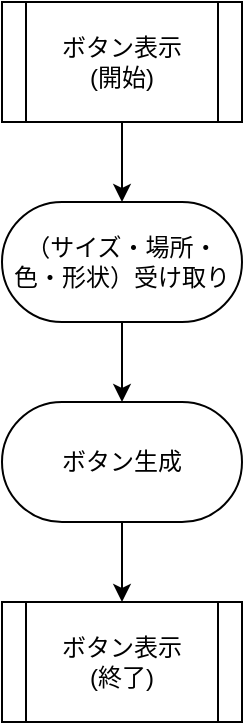 <mxfile version="22.1.7" type="google">
  <diagram name="ページ1" id="p3CFfWcp1M3JB6rwDc4G">
    <mxGraphModel grid="1" page="1" gridSize="10" guides="1" tooltips="1" connect="1" arrows="1" fold="1" pageScale="1" pageWidth="827" pageHeight="1169" math="0" shadow="0">
      <root>
        <mxCell id="0" />
        <mxCell id="1" parent="0" />
        <mxCell id="DuwTn_dUK_D_w1iEiweo-5" style="edgeStyle=orthogonalEdgeStyle;rounded=0;orthogonalLoop=1;jettySize=auto;html=1;exitX=0.5;exitY=1;exitDx=0;exitDy=0;entryX=0.5;entryY=0;entryDx=0;entryDy=0;" edge="1" parent="1" source="DuwTn_dUK_D_w1iEiweo-1" target="DuwTn_dUK_D_w1iEiweo-4">
          <mxGeometry relative="1" as="geometry" />
        </mxCell>
        <mxCell id="DuwTn_dUK_D_w1iEiweo-1" value="ボタン表示&lt;br&gt;(開始)" style="shape=process;whiteSpace=wrap;html=1;backgroundOutline=1;" vertex="1" parent="1">
          <mxGeometry x="354" y="90" width="120" height="60" as="geometry" />
        </mxCell>
        <mxCell id="DuwTn_dUK_D_w1iEiweo-7" style="edgeStyle=orthogonalEdgeStyle;rounded=0;orthogonalLoop=1;jettySize=auto;html=1;exitX=0.5;exitY=1;exitDx=0;exitDy=0;entryX=0.5;entryY=0;entryDx=0;entryDy=0;" edge="1" parent="1" source="E7Lx8b7WVJ2F9TXdpgp7-2" target="DuwTn_dUK_D_w1iEiweo-3">
          <mxGeometry relative="1" as="geometry">
            <mxPoint x="414" y="350" as="sourcePoint" />
          </mxGeometry>
        </mxCell>
        <mxCell id="DuwTn_dUK_D_w1iEiweo-3" value="ボタン表示&lt;br&gt;(終了)" style="shape=process;whiteSpace=wrap;html=1;backgroundOutline=1;" vertex="1" parent="1">
          <mxGeometry x="354" y="390" width="120" height="60" as="geometry" />
        </mxCell>
        <mxCell id="DuwTn_dUK_D_w1iEiweo-6" style="edgeStyle=orthogonalEdgeStyle;rounded=0;orthogonalLoop=1;jettySize=auto;html=1;exitX=0.5;exitY=1;exitDx=0;exitDy=0;entryX=0.5;entryY=0;entryDx=0;entryDy=0;" edge="1" parent="1" source="DuwTn_dUK_D_w1iEiweo-4" target="E7Lx8b7WVJ2F9TXdpgp7-2">
          <mxGeometry relative="1" as="geometry">
            <mxPoint x="414" y="290" as="targetPoint" />
          </mxGeometry>
        </mxCell>
        <mxCell id="DuwTn_dUK_D_w1iEiweo-4" value="（サイズ・場所・色・形状）受け取り" style="rounded=1;whiteSpace=wrap;html=1;arcSize=50;" vertex="1" parent="1">
          <mxGeometry x="354" y="190" width="120" height="60" as="geometry" />
        </mxCell>
        <mxCell id="E7Lx8b7WVJ2F9TXdpgp7-2" value="ボタン生成" style="rounded=1;whiteSpace=wrap;html=1;arcSize=50;" vertex="1" parent="1">
          <mxGeometry x="354" y="290" width="120" height="60" as="geometry" />
        </mxCell>
      </root>
    </mxGraphModel>
  </diagram>
</mxfile>
